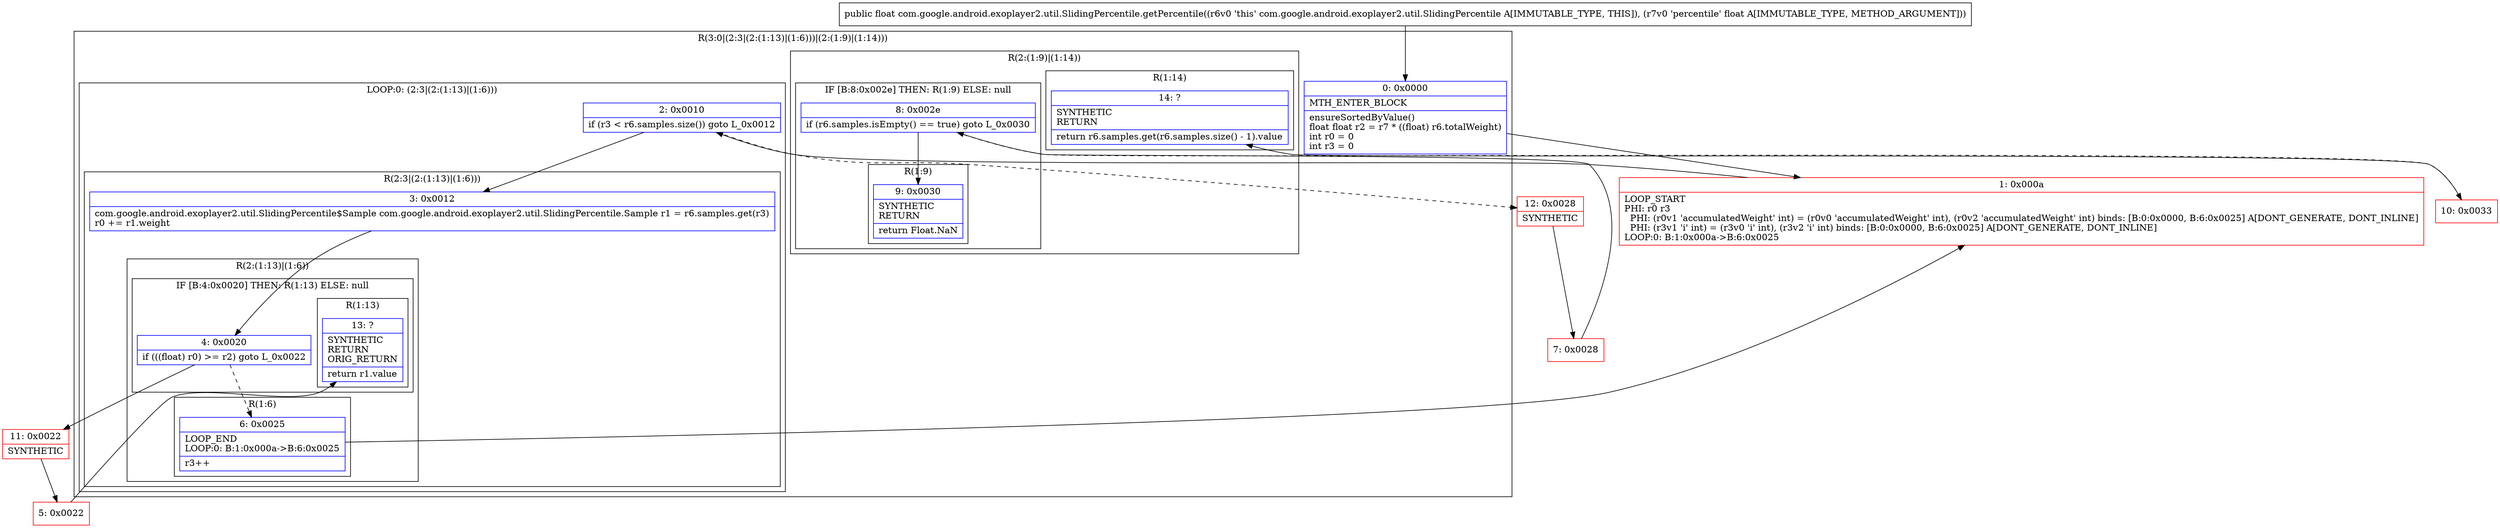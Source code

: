 digraph "CFG forcom.google.android.exoplayer2.util.SlidingPercentile.getPercentile(F)F" {
subgraph cluster_Region_1054729443 {
label = "R(3:0|(2:3|(2:(1:13)|(1:6)))|(2:(1:9)|(1:14)))";
node [shape=record,color=blue];
Node_0 [shape=record,label="{0\:\ 0x0000|MTH_ENTER_BLOCK\l|ensureSortedByValue()\lfloat float r2 = r7 * ((float) r6.totalWeight)\lint r0 = 0\lint r3 = 0\l}"];
subgraph cluster_LoopRegion_702087184 {
label = "LOOP:0: (2:3|(2:(1:13)|(1:6)))";
node [shape=record,color=blue];
Node_2 [shape=record,label="{2\:\ 0x0010|if (r3 \< r6.samples.size()) goto L_0x0012\l}"];
subgraph cluster_Region_1247861001 {
label = "R(2:3|(2:(1:13)|(1:6)))";
node [shape=record,color=blue];
Node_3 [shape=record,label="{3\:\ 0x0012|com.google.android.exoplayer2.util.SlidingPercentile$Sample com.google.android.exoplayer2.util.SlidingPercentile.Sample r1 = r6.samples.get(r3)\lr0 += r1.weight\l}"];
subgraph cluster_Region_286502488 {
label = "R(2:(1:13)|(1:6))";
node [shape=record,color=blue];
subgraph cluster_IfRegion_1905629083 {
label = "IF [B:4:0x0020] THEN: R(1:13) ELSE: null";
node [shape=record,color=blue];
Node_4 [shape=record,label="{4\:\ 0x0020|if (((float) r0) \>= r2) goto L_0x0022\l}"];
subgraph cluster_Region_629566190 {
label = "R(1:13)";
node [shape=record,color=blue];
Node_13 [shape=record,label="{13\:\ ?|SYNTHETIC\lRETURN\lORIG_RETURN\l|return r1.value\l}"];
}
}
subgraph cluster_Region_2020741940 {
label = "R(1:6)";
node [shape=record,color=blue];
Node_6 [shape=record,label="{6\:\ 0x0025|LOOP_END\lLOOP:0: B:1:0x000a\-\>B:6:0x0025\l|r3++\l}"];
}
}
}
}
subgraph cluster_Region_1217998277 {
label = "R(2:(1:9)|(1:14))";
node [shape=record,color=blue];
subgraph cluster_IfRegion_86251347 {
label = "IF [B:8:0x002e] THEN: R(1:9) ELSE: null";
node [shape=record,color=blue];
Node_8 [shape=record,label="{8\:\ 0x002e|if (r6.samples.isEmpty() == true) goto L_0x0030\l}"];
subgraph cluster_Region_290879199 {
label = "R(1:9)";
node [shape=record,color=blue];
Node_9 [shape=record,label="{9\:\ 0x0030|SYNTHETIC\lRETURN\l|return Float.NaN\l}"];
}
}
subgraph cluster_Region_490433475 {
label = "R(1:14)";
node [shape=record,color=blue];
Node_14 [shape=record,label="{14\:\ ?|SYNTHETIC\lRETURN\l|return r6.samples.get(r6.samples.size() \- 1).value\l}"];
}
}
}
Node_1 [shape=record,color=red,label="{1\:\ 0x000a|LOOP_START\lPHI: r0 r3 \l  PHI: (r0v1 'accumulatedWeight' int) = (r0v0 'accumulatedWeight' int), (r0v2 'accumulatedWeight' int) binds: [B:0:0x0000, B:6:0x0025] A[DONT_GENERATE, DONT_INLINE]\l  PHI: (r3v1 'i' int) = (r3v0 'i' int), (r3v2 'i' int) binds: [B:0:0x0000, B:6:0x0025] A[DONT_GENERATE, DONT_INLINE]\lLOOP:0: B:1:0x000a\-\>B:6:0x0025\l}"];
Node_5 [shape=record,color=red,label="{5\:\ 0x0022}"];
Node_7 [shape=record,color=red,label="{7\:\ 0x0028}"];
Node_10 [shape=record,color=red,label="{10\:\ 0x0033}"];
Node_11 [shape=record,color=red,label="{11\:\ 0x0022|SYNTHETIC\l}"];
Node_12 [shape=record,color=red,label="{12\:\ 0x0028|SYNTHETIC\l}"];
MethodNode[shape=record,label="{public float com.google.android.exoplayer2.util.SlidingPercentile.getPercentile((r6v0 'this' com.google.android.exoplayer2.util.SlidingPercentile A[IMMUTABLE_TYPE, THIS]), (r7v0 'percentile' float A[IMMUTABLE_TYPE, METHOD_ARGUMENT])) }"];
MethodNode -> Node_0;
Node_0 -> Node_1;
Node_2 -> Node_3;
Node_2 -> Node_12[style=dashed];
Node_3 -> Node_4;
Node_4 -> Node_6[style=dashed];
Node_4 -> Node_11;
Node_6 -> Node_1;
Node_8 -> Node_9;
Node_8 -> Node_10[style=dashed];
Node_1 -> Node_2;
Node_5 -> Node_13;
Node_7 -> Node_8;
Node_10 -> Node_14;
Node_11 -> Node_5;
Node_12 -> Node_7;
}

